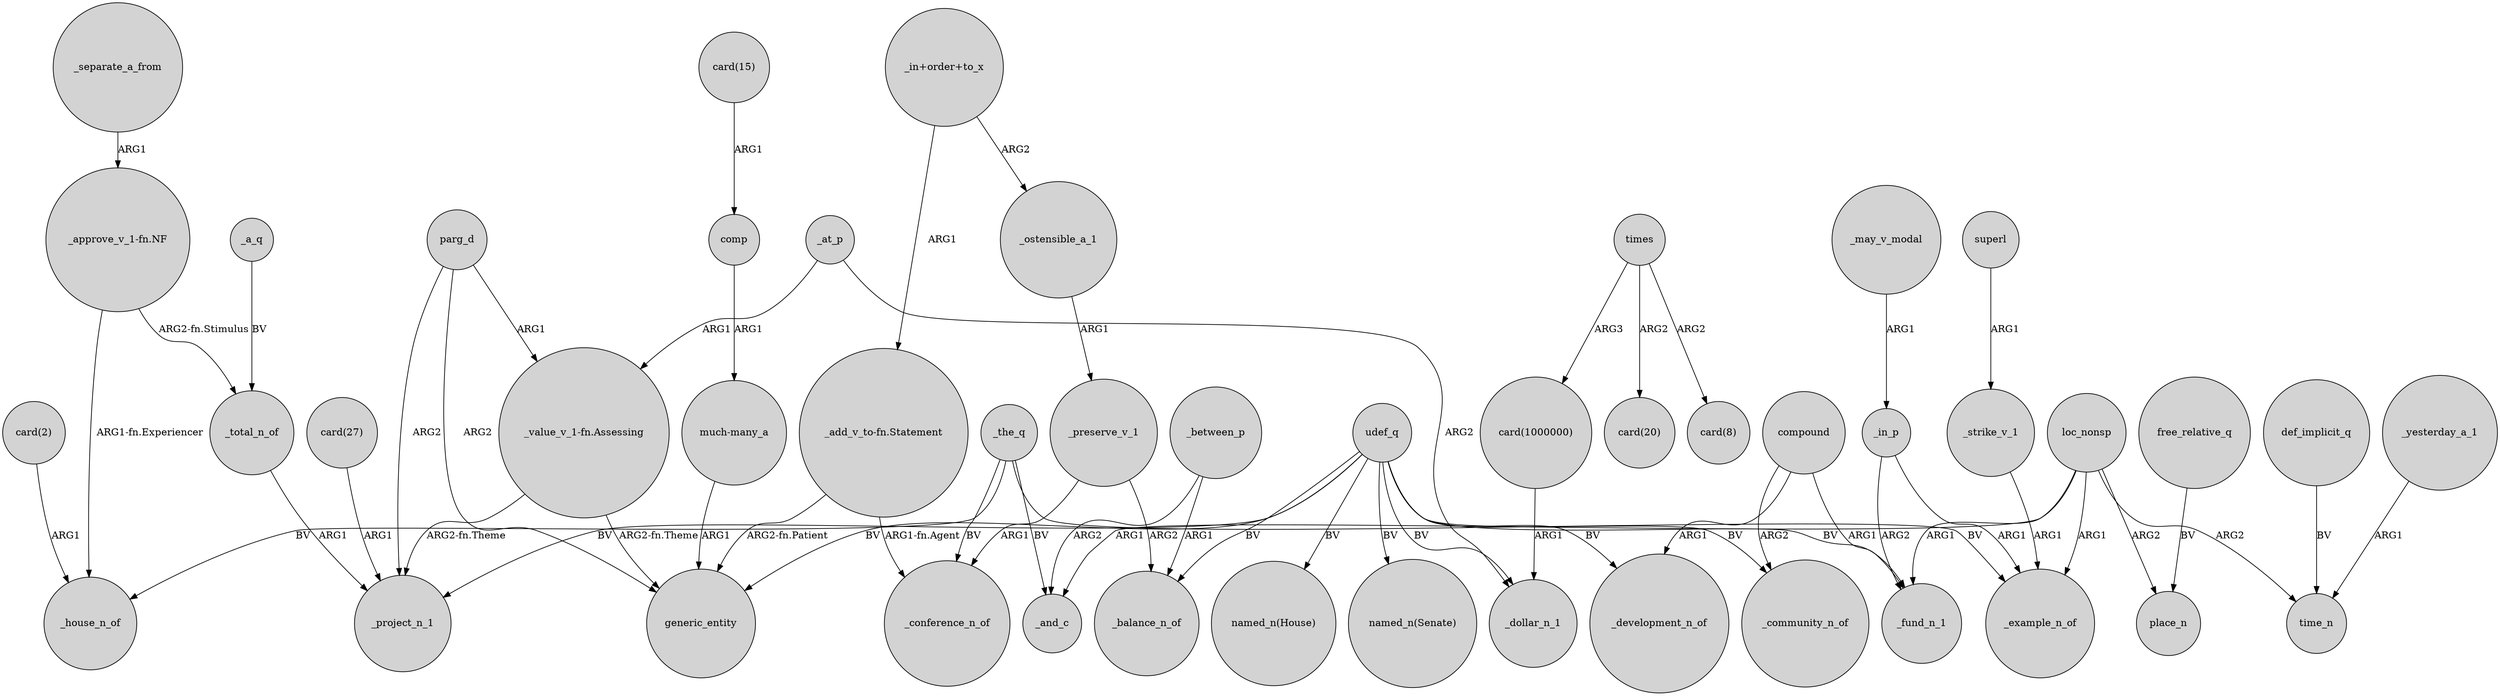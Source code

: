 digraph {
	node [shape=circle style=filled]
	loc_nonsp -> _and_c [label=ARG1]
	udef_q -> "named_n(House)" [label=BV]
	_the_q -> _and_c [label=BV]
	"card(1000000)" -> _dollar_n_1 [label=ARG1]
	_yesterday_a_1 -> time_n [label=ARG1]
	_the_q -> _house_n_of [label=BV]
	_at_p -> _dollar_n_1 [label=ARG2]
	udef_q -> generic_entity [label=BV]
	loc_nonsp -> _example_n_of [label=ARG1]
	udef_q -> _community_n_of [label=BV]
	udef_q -> _balance_n_of [label=BV]
	"much-many_a" -> generic_entity [label=ARG1]
	udef_q -> _project_n_1 [label=BV]
	parg_d -> generic_entity [label=ARG2]
	"card(15)" -> comp [label=ARG1]
	"_add_v_to-fn.Statement" -> generic_entity [label="ARG2-fn.Patient"]
	compound -> _development_n_of [label=ARG1]
	"card(2)" -> _house_n_of [label=ARG1]
	times -> "card(8)" [label=ARG2]
	_strike_v_1 -> _example_n_of [label=ARG1]
	parg_d -> _project_n_1 [label=ARG2]
	_at_p -> "_value_v_1-fn.Assessing" [label=ARG1]
	"card(27)" -> _project_n_1 [label=ARG1]
	loc_nonsp -> time_n [label=ARG2]
	_in_p -> _example_n_of [label=ARG1]
	_ostensible_a_1 -> _preserve_v_1 [label=ARG1]
	loc_nonsp -> _fund_n_1 [label=ARG1]
	"_in+order+to_x" -> "_add_v_to-fn.Statement" [label=ARG1]
	"_value_v_1-fn.Assessing" -> _project_n_1 [label="ARG2-fn.Theme"]
	"_add_v_to-fn.Statement" -> _conference_n_of [label="ARG1-fn.Agent"]
	_in_p -> _fund_n_1 [label=ARG2]
	_the_q -> _example_n_of [label=BV]
	"_approve_v_1-fn.NF" -> _house_n_of [label="ARG1-fn.Experiencer"]
	comp -> "much-many_a" [label=ARG1]
	times -> "card(1000000)" [label=ARG3]
	_between_p -> _and_c [label=ARG2]
	_between_p -> _balance_n_of [label=ARG1]
	_preserve_v_1 -> _balance_n_of [label=ARG2]
	"_in+order+to_x" -> _ostensible_a_1 [label=ARG2]
	"_value_v_1-fn.Assessing" -> generic_entity [label="ARG2-fn.Theme"]
	udef_q -> _fund_n_1 [label=BV]
	udef_q -> _development_n_of [label=BV]
	superl -> _strike_v_1 [label=ARG1]
	udef_q -> "named_n(Senate)" [label=BV]
	times -> "card(20)" [label=ARG2]
	_the_q -> _conference_n_of [label=BV]
	loc_nonsp -> place_n [label=ARG2]
	_a_q -> _total_n_of [label=BV]
	parg_d -> "_value_v_1-fn.Assessing" [label=ARG1]
	_may_v_modal -> _in_p [label=ARG1]
	_total_n_of -> _project_n_1 [label=ARG1]
	udef_q -> _dollar_n_1 [label=BV]
	free_relative_q -> place_n [label=BV]
	_separate_a_from -> "_approve_v_1-fn.NF" [label=ARG1]
	_preserve_v_1 -> _conference_n_of [label=ARG1]
	compound -> _fund_n_1 [label=ARG1]
	def_implicit_q -> time_n [label=BV]
	"_approve_v_1-fn.NF" -> _total_n_of [label="ARG2-fn.Stimulus"]
	compound -> _community_n_of [label=ARG2]
}
